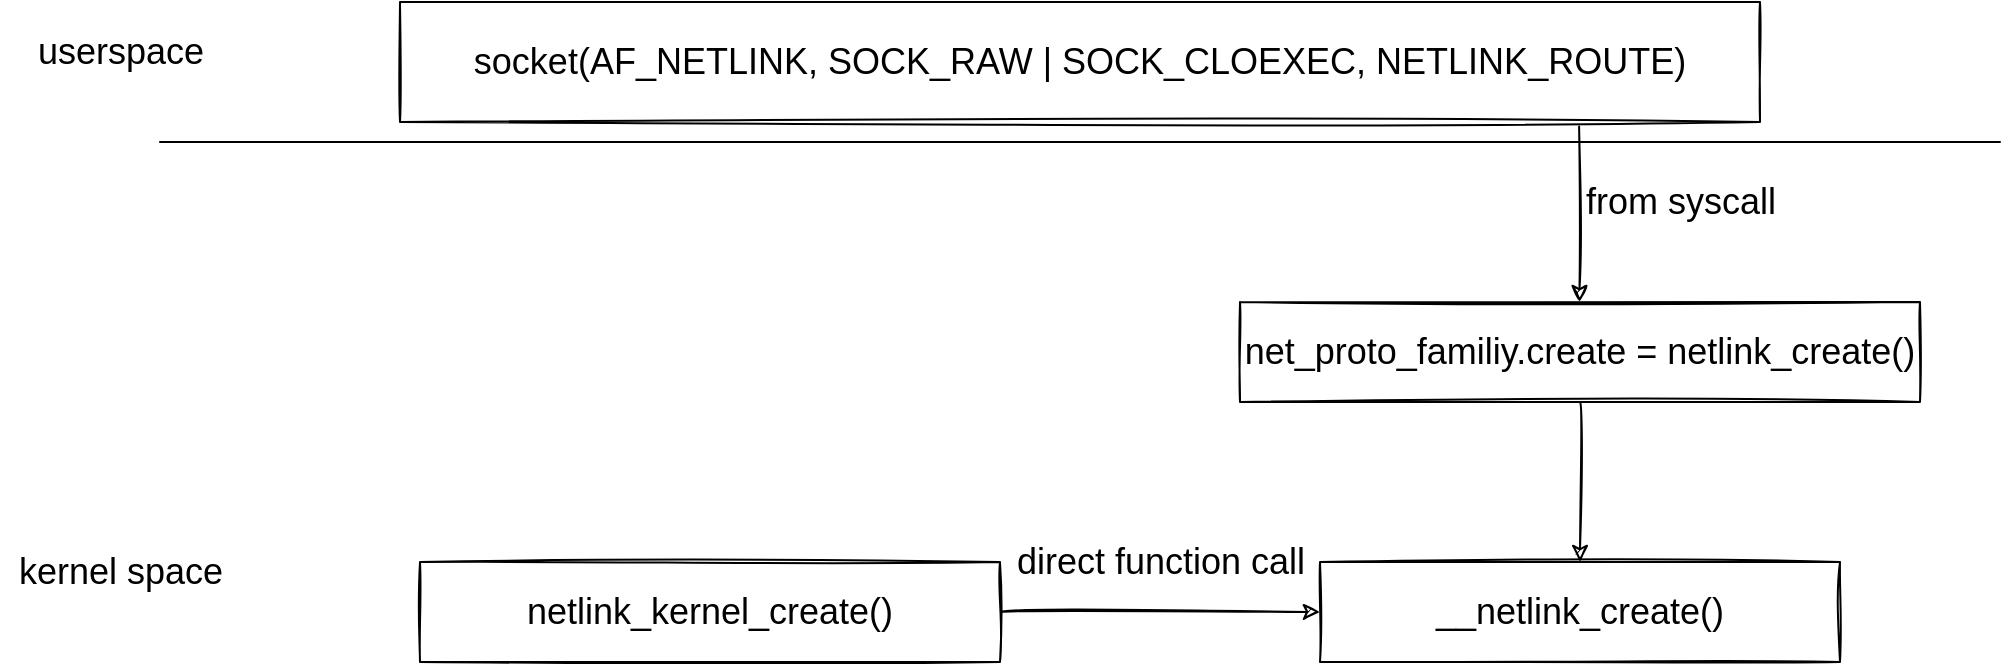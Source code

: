 <mxfile version="16.0.0" type="device"><diagram id="zKY_jqiuIZwH3Lji6PDO" name="api"><mxGraphModel dx="1422" dy="865" grid="1" gridSize="10" guides="1" tooltips="1" connect="1" arrows="1" fold="1" page="1" pageScale="1" pageWidth="827" pageHeight="1169" math="0" shadow="0"><root><mxCell id="0"/><mxCell id="1" parent="0"/><mxCell id="QtkZjQm_r-SuvxzPH67G-1" value="socket(AF_NETLINK, SOCK_RAW | SOCK_CLOEXEC, NETLINK_ROUTE)" style="rounded=0;whiteSpace=wrap;html=1;sketch=1;fontSize=18;" vertex="1" parent="1"><mxGeometry x="240" y="170" width="680" height="60" as="geometry"/></mxCell><mxCell id="QtkZjQm_r-SuvxzPH67G-2" value="" style="endArrow=none;html=1;rounded=1;sketch=1;fontSize=18;curved=1;" edge="1" parent="1"><mxGeometry width="50" height="50" relative="1" as="geometry"><mxPoint x="120" y="240" as="sourcePoint"/><mxPoint x="1040" y="240" as="targetPoint"/></mxGeometry></mxCell><mxCell id="QtkZjQm_r-SuvxzPH67G-3" value="userspace" style="text;html=1;align=center;verticalAlign=middle;resizable=0;points=[];autosize=1;strokeColor=none;fillColor=none;fontSize=18;" vertex="1" parent="1"><mxGeometry x="50" y="180" width="100" height="30" as="geometry"/></mxCell><mxCell id="QtkZjQm_r-SuvxzPH67G-4" value="kernel space" style="text;html=1;align=center;verticalAlign=middle;resizable=0;points=[];autosize=1;strokeColor=none;fillColor=none;fontSize=18;" vertex="1" parent="1"><mxGeometry x="40" y="440" width="120" height="30" as="geometry"/></mxCell><mxCell id="QtkZjQm_r-SuvxzPH67G-8" style="edgeStyle=orthogonalEdgeStyle;curved=1;rounded=1;sketch=1;orthogonalLoop=1;jettySize=auto;html=1;entryX=0.5;entryY=0;entryDx=0;entryDy=0;fontSize=18;" edge="1" parent="1" source="QtkZjQm_r-SuvxzPH67G-5" target="QtkZjQm_r-SuvxzPH67G-6"><mxGeometry relative="1" as="geometry"/></mxCell><mxCell id="QtkZjQm_r-SuvxzPH67G-5" value="net_proto_familiy.create = netlink_create()" style="rounded=0;whiteSpace=wrap;html=1;sketch=1;fontSize=18;" vertex="1" parent="1"><mxGeometry x="660" y="320" width="340" height="50" as="geometry"/></mxCell><mxCell id="QtkZjQm_r-SuvxzPH67G-6" value="__netlink_create()" style="rounded=0;whiteSpace=wrap;html=1;sketch=1;fontSize=18;" vertex="1" parent="1"><mxGeometry x="700" y="450" width="260" height="50" as="geometry"/></mxCell><mxCell id="QtkZjQm_r-SuvxzPH67G-9" style="edgeStyle=orthogonalEdgeStyle;curved=1;rounded=1;sketch=1;orthogonalLoop=1;jettySize=auto;html=1;entryX=0;entryY=0.5;entryDx=0;entryDy=0;fontSize=18;" edge="1" parent="1" source="QtkZjQm_r-SuvxzPH67G-7" target="QtkZjQm_r-SuvxzPH67G-6"><mxGeometry relative="1" as="geometry"/></mxCell><mxCell id="QtkZjQm_r-SuvxzPH67G-7" value="netlink_kernel_create()" style="rounded=0;whiteSpace=wrap;html=1;sketch=1;fontSize=18;" vertex="1" parent="1"><mxGeometry x="250" y="450" width="290" height="50" as="geometry"/></mxCell><mxCell id="QtkZjQm_r-SuvxzPH67G-10" style="edgeStyle=orthogonalEdgeStyle;curved=1;rounded=1;sketch=1;orthogonalLoop=1;jettySize=auto;html=1;entryX=0.5;entryY=0;entryDx=0;entryDy=0;fontSize=18;exitX=0.867;exitY=1.038;exitDx=0;exitDy=0;exitPerimeter=0;" edge="1" parent="1" source="QtkZjQm_r-SuvxzPH67G-1"><mxGeometry relative="1" as="geometry"><mxPoint x="829.76" y="240" as="sourcePoint"/><mxPoint x="829.76" y="320" as="targetPoint"/></mxGeometry></mxCell><mxCell id="QtkZjQm_r-SuvxzPH67G-11" value="from syscall" style="text;html=1;align=center;verticalAlign=middle;resizable=0;points=[];autosize=1;strokeColor=none;fillColor=none;fontSize=18;" vertex="1" parent="1"><mxGeometry x="825" y="255" width="110" height="30" as="geometry"/></mxCell><mxCell id="QtkZjQm_r-SuvxzPH67G-12" value="direct function call" style="text;html=1;align=center;verticalAlign=middle;resizable=0;points=[];autosize=1;strokeColor=none;fillColor=none;fontSize=18;" vertex="1" parent="1"><mxGeometry x="540" y="435" width="160" height="30" as="geometry"/></mxCell></root></mxGraphModel></diagram></mxfile>